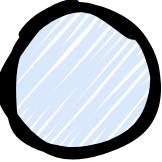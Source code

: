 <mxfile version="24.2.1" type="github">
  <diagram name="第 1 页" id="qwv7KuyluWp2oeQNMtY5">
    <mxGraphModel dx="1434" dy="755" grid="1" gridSize="10" guides="1" tooltips="1" connect="1" arrows="1" fold="1" page="1" pageScale="1" pageWidth="1169" pageHeight="1654" math="0" shadow="0">
      <root>
        <mxCell id="0" />
        <mxCell id="1" parent="0" />
        <mxCell id="NaeF6okpQfYcXMHPY63D-1" value="" style="ellipse;whiteSpace=wrap;html=1;aspect=fixed;strokeWidth=5;fillColor=#dae8fc;strokeColor=#000000;fontFamily=Times New Roman;fontSize=50;sketch=1;hachureGap=4;jiggle=2;curveFitting=1;fontSource=https%3A%2F%2Ffonts.googleapis.com%2Fcss%3Ffamily%3DArchitects%2BDaughter;" vertex="1" parent="1">
          <mxGeometry x="430.0" y="1430" width="74.31" height="74.31" as="geometry" />
        </mxCell>
      </root>
    </mxGraphModel>
  </diagram>
</mxfile>

